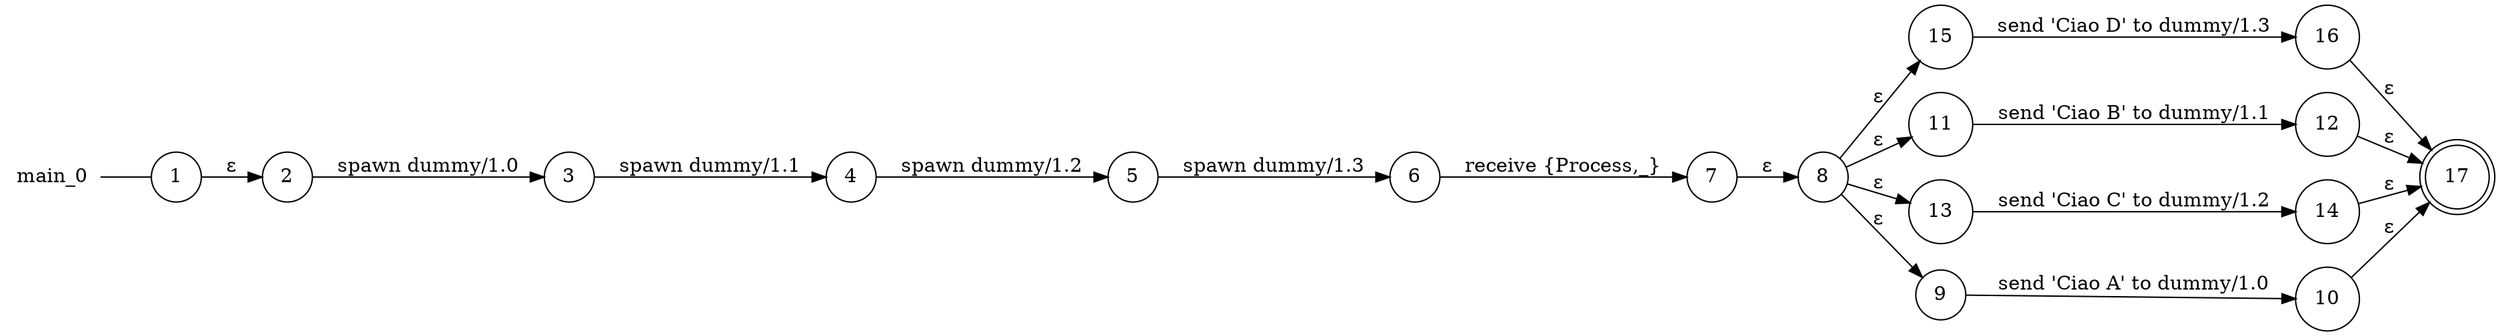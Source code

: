 digraph main_0 {
	rankdir="LR";
	n_0 [label="main_0", shape="plaintext"];
	n_1 [id="5", shape=circle, label="5"];
	n_2 [id="15", shape=circle, label="15"];
	n_3 [id="12", shape=circle, label="12"];
	n_4 [id="11", shape=circle, label="11"];
	n_5 [id="17", shape=doublecircle, label="17"];
	n_6 [id="14", shape=circle, label="14"];
	n_7 [id="6", shape=circle, label="6"];
	n_8 [id="13", shape=circle, label="13"];
	n_9 [id="10", shape=circle, label="10"];
	n_10 [id="1", shape=circle, label="1"];
	n_0 -> n_10 [arrowhead=none];
	n_11 [id="9", shape=circle, label="9"];
	n_12 [id="2", shape=circle, label="2"];
	n_13 [id="8", shape=circle, label="8"];
	n_14 [id="4", shape=circle, label="4"];
	n_15 [id="7", shape=circle, label="7"];
	n_16 [id="3", shape=circle, label="3"];
	n_17 [id="16", shape=circle, label="16"];

	n_4 -> n_3 [id="[$e|10]", label="send 'Ciao B' to dummy/1.1"];
	n_13 -> n_8 [id="[$e|11]", label="ɛ"];
	n_13 -> n_4 [id="[$e|9]", label="ɛ"];
	n_6 -> n_5 [id="[$e|17]", label="ɛ"];
	n_8 -> n_6 [id="[$e|12]", label="send 'Ciao C' to dummy/1.2"];
	n_11 -> n_9 [id="[$e|8]", label="send 'Ciao A' to dummy/1.0"];
	n_2 -> n_17 [id="[$e|14]", label="send 'Ciao D' to dummy/1.3"];
	n_15 -> n_13 [id="[$e|6]", label="ɛ"];
	n_14 -> n_1 [id="[$e|3]", label="spawn dummy/1.2"];
	n_17 -> n_5 [id="[$e|18]", label="ɛ"];
	n_3 -> n_5 [id="[$e|16]", label="ɛ"];
	n_16 -> n_14 [id="[$e|2]", label="spawn dummy/1.1"];
	n_13 -> n_2 [id="[$e|13]", label="ɛ"];
	n_7 -> n_15 [id="[$e|5]", label="receive {Process,_}"];
	n_9 -> n_5 [id="[$e|15]", label="ɛ"];
	n_12 -> n_16 [id="[$e|1]", label="spawn dummy/1.0"];
	n_1 -> n_7 [id="[$e|4]", label="spawn dummy/1.3"];
	n_13 -> n_11 [id="[$e|7]", label="ɛ"];
	n_10 -> n_12 [id="[$e|0]", label="ɛ"];
}

